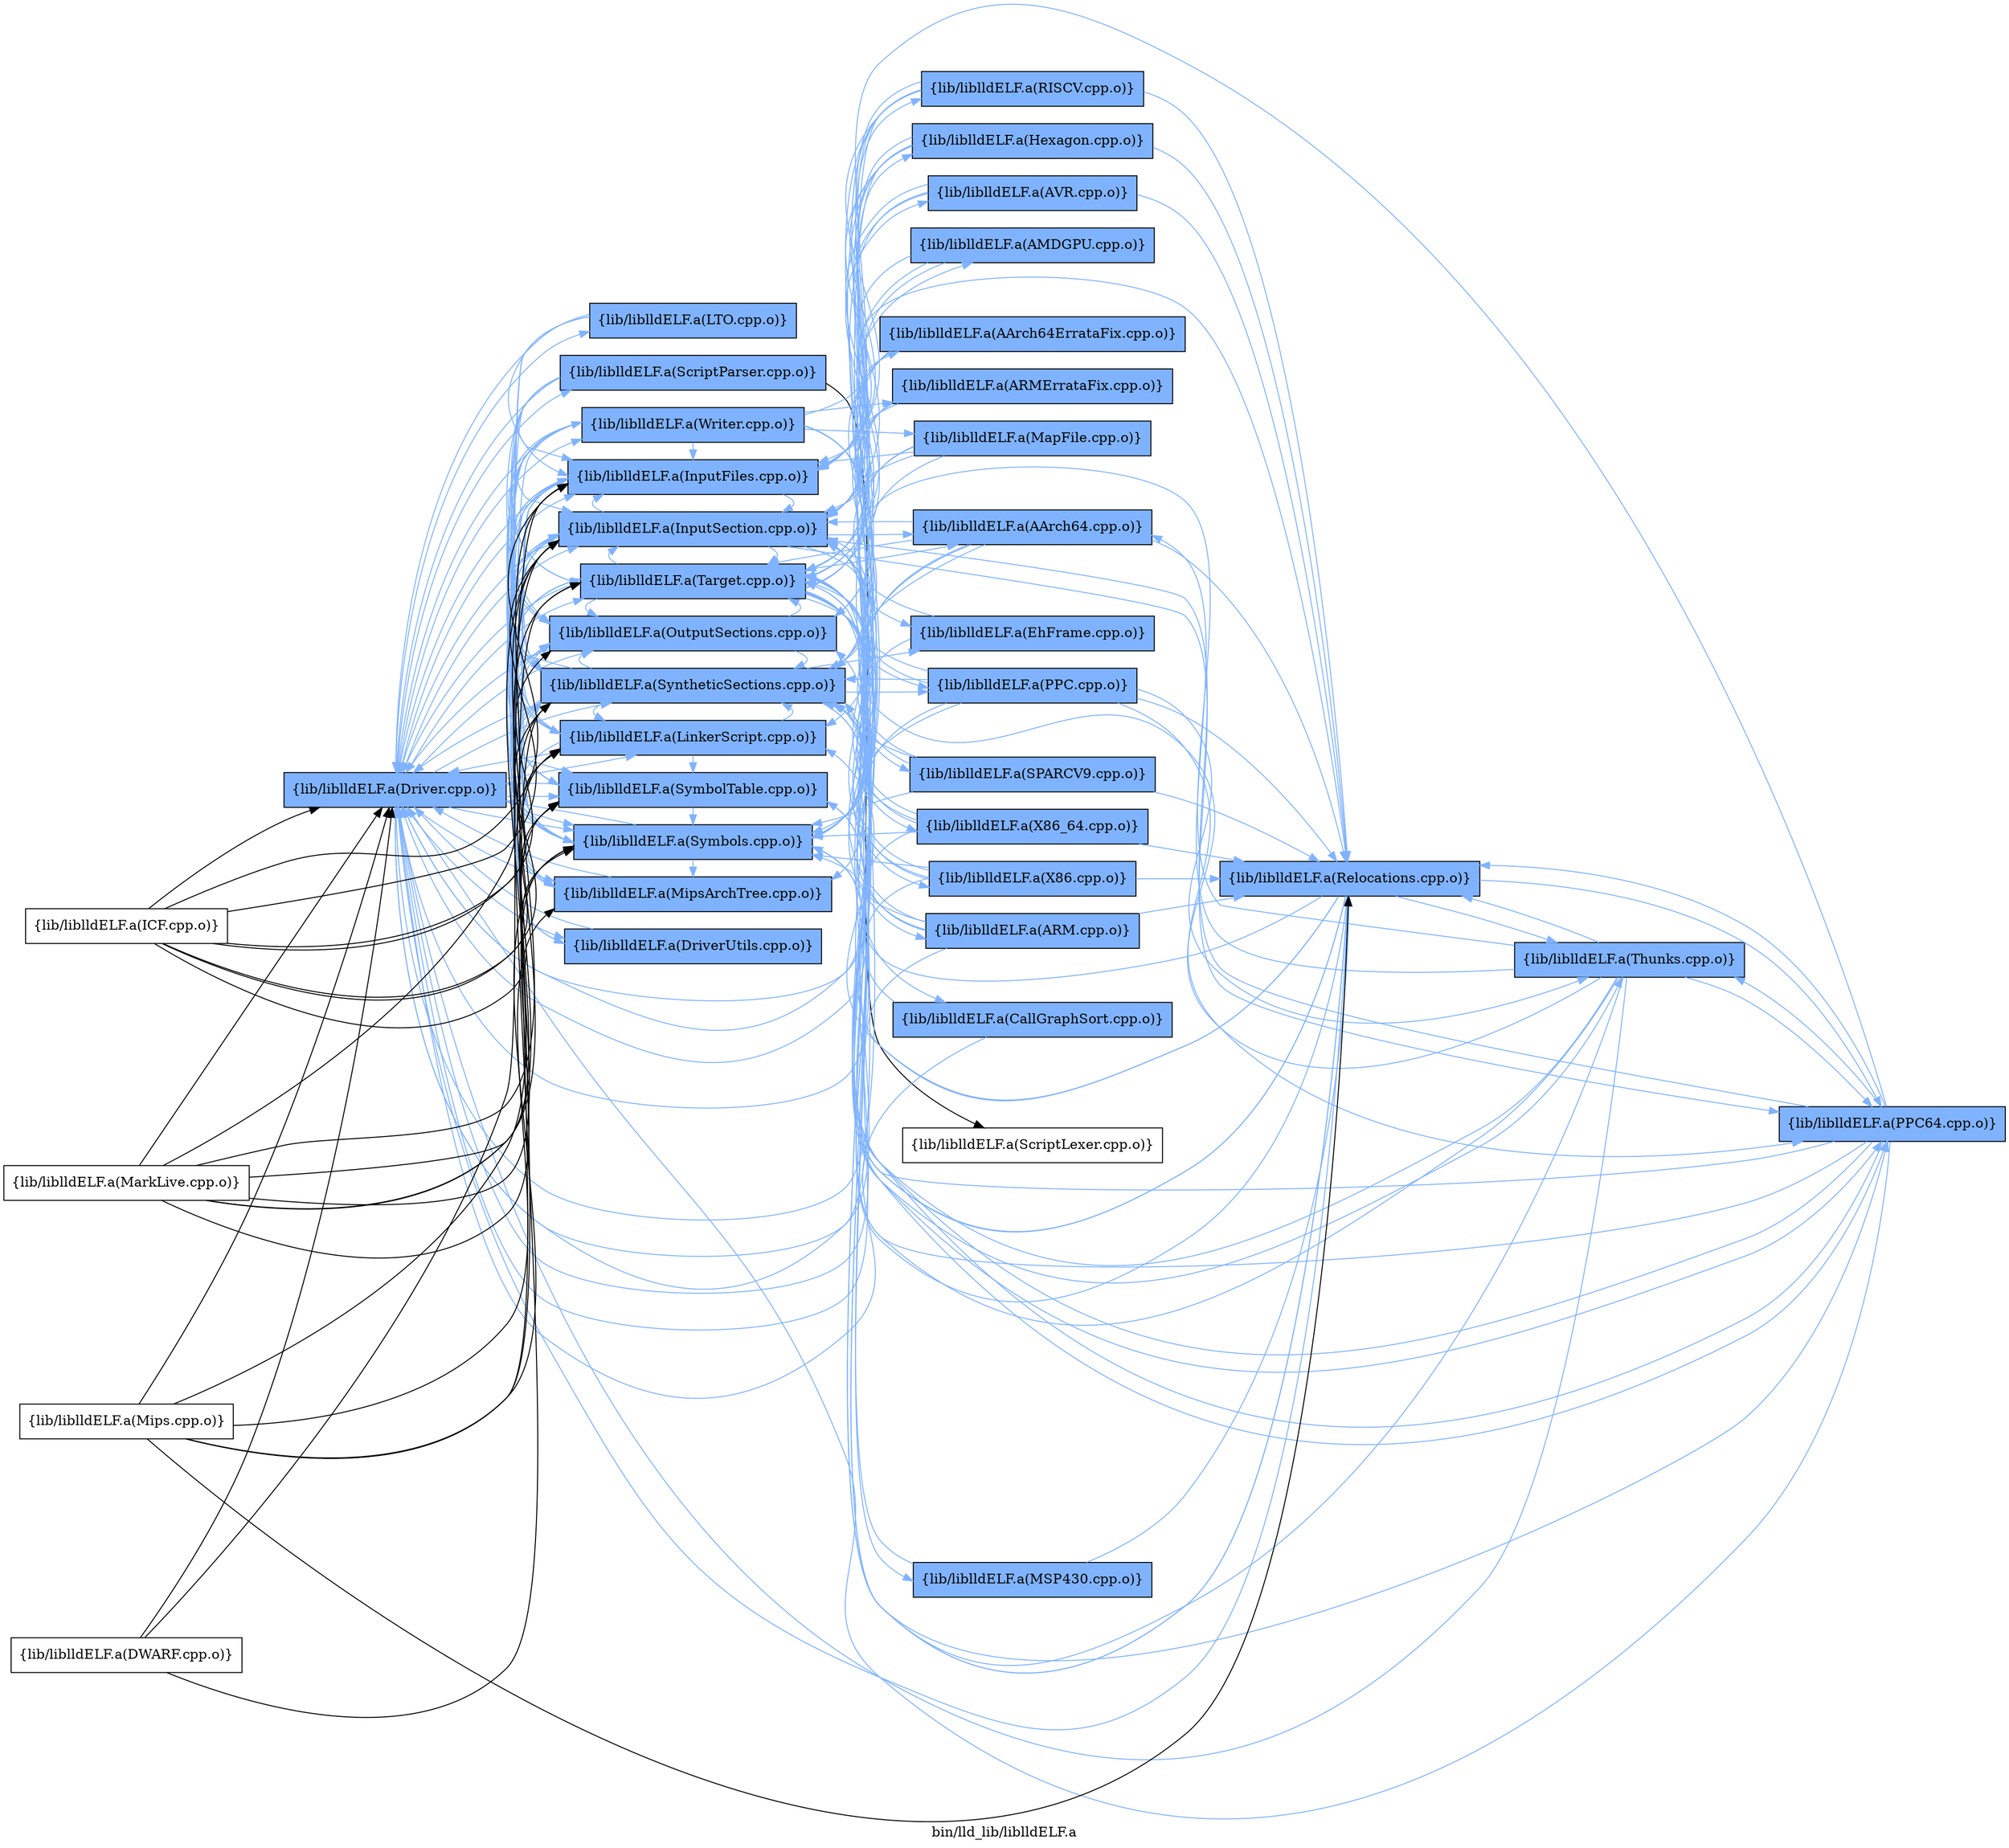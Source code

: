 digraph "bin/lld_lib/liblldELF.a" {
	label="bin/lld_lib/liblldELF.a";
	rankdir=LR;
	{ rank=same; Node0x5653e519f1d8;  }
	{ rank=same; Node0x5653e518f7d8; Node0x5653e5191268; Node0x5653e519e008; Node0x5653e519b0d8; Node0x5653e5199508; Node0x5653e5189d88; Node0x5653e5188d98; Node0x5653e5187d58; Node0x5653e51913f8; Node0x5653e518f2d8; Node0x5653e518f148; Node0x5653e5189c48; Node0x5653e51962b8;  }

	Node0x5653e519f1d8 [shape=record,shape=box,group=1,style=filled,fillcolor="0.600000 0.5 1",label="{lib/liblldELF.a(Driver.cpp.o)}"];
	Node0x5653e519f1d8 -> Node0x5653e518f7d8[color="0.600000 0.5 1"];
	Node0x5653e519f1d8 -> Node0x5653e5191268[color="0.600000 0.5 1"];
	Node0x5653e519f1d8 -> Node0x5653e519e008[color="0.600000 0.5 1"];
	Node0x5653e519f1d8 -> Node0x5653e519b0d8[color="0.600000 0.5 1"];
	Node0x5653e519f1d8 -> Node0x5653e5199508[color="0.600000 0.5 1"];
	Node0x5653e519f1d8 -> Node0x5653e5189d88[color="0.600000 0.5 1"];
	Node0x5653e519f1d8 -> Node0x5653e5188d98[color="0.600000 0.5 1"];
	Node0x5653e519f1d8 -> Node0x5653e5187d58[color="0.600000 0.5 1"];
	Node0x5653e519f1d8 -> Node0x5653e51913f8[color="0.600000 0.5 1"];
	Node0x5653e519f1d8 -> Node0x5653e518f2d8[color="0.600000 0.5 1"];
	Node0x5653e519f1d8 -> Node0x5653e518f148[color="0.600000 0.5 1"];
	Node0x5653e519f1d8 -> Node0x5653e5189c48[color="0.600000 0.5 1"];
	Node0x5653e519f1d8 -> Node0x5653e51962b8[color="0.600000 0.5 1"];
	Node0x5653e518f7d8 [shape=record,shape=box,group=1,style=filled,fillcolor="0.600000 0.5 1",label="{lib/liblldELF.a(DriverUtils.cpp.o)}"];
	Node0x5653e518f7d8 -> Node0x5653e519f1d8[color="0.600000 0.5 1"];
	Node0x5653e5191268 [shape=record,shape=box,group=1,style=filled,fillcolor="0.600000 0.5 1",label="{lib/liblldELF.a(InputFiles.cpp.o)}"];
	Node0x5653e5191268 -> Node0x5653e518f7d8[color="0.600000 0.5 1"];
	Node0x5653e5191268 -> Node0x5653e519f1d8[color="0.600000 0.5 1"];
	Node0x5653e5191268 -> Node0x5653e519e008[color="0.600000 0.5 1"];
	Node0x5653e5191268 -> Node0x5653e519b0d8[color="0.600000 0.5 1"];
	Node0x5653e5191268 -> Node0x5653e51913f8[color="0.600000 0.5 1"];
	Node0x5653e5191268 -> Node0x5653e518f2d8[color="0.600000 0.5 1"];
	Node0x5653e5191268 -> Node0x5653e518f148[color="0.600000 0.5 1"];
	Node0x5653e519e008 [shape=record,shape=box,group=1,style=filled,fillcolor="0.600000 0.5 1",label="{lib/liblldELF.a(MipsArchTree.cpp.o)}"];
	Node0x5653e519e008 -> Node0x5653e5191268[color="0.600000 0.5 1"];
	Node0x5653e519e008 -> Node0x5653e519f1d8[color="0.600000 0.5 1"];
	Node0x5653e519b0d8 [shape=record,shape=box,group=1,style=filled,fillcolor="0.600000 0.5 1",label="{lib/liblldELF.a(InputSection.cpp.o)}"];
	Node0x5653e519b0d8 -> Node0x5653e5191268[color="0.600000 0.5 1"];
	Node0x5653e519b0d8 -> Node0x5653e519f1d8[color="0.600000 0.5 1"];
	Node0x5653e519b0d8 -> Node0x5653e519ab38[color="0.600000 0.5 1"];
	Node0x5653e519b0d8 -> Node0x5653e5199918[color="0.600000 0.5 1"];
	Node0x5653e519b0d8 -> Node0x5653e5199238[color="0.600000 0.5 1"];
	Node0x5653e519b0d8 -> Node0x5653e5188d98[color="0.600000 0.5 1"];
	Node0x5653e519b0d8 -> Node0x5653e51913f8[color="0.600000 0.5 1"];
	Node0x5653e519b0d8 -> Node0x5653e518f2d8[color="0.600000 0.5 1"];
	Node0x5653e519b0d8 -> Node0x5653e518f148[color="0.600000 0.5 1"];
	Node0x5653e519b0d8 -> Node0x5653e5189c48[color="0.600000 0.5 1"];
	Node0x5653e5199508 [shape=record,shape=box,group=1,style=filled,fillcolor="0.600000 0.5 1",label="{lib/liblldELF.a(LTO.cpp.o)}"];
	Node0x5653e5199508 -> Node0x5653e5191268[color="0.600000 0.5 1"];
	Node0x5653e5199508 -> Node0x5653e519f1d8[color="0.600000 0.5 1"];
	Node0x5653e5199508 -> Node0x5653e51913f8[color="0.600000 0.5 1"];
	Node0x5653e5199508 -> Node0x5653e518f2d8[color="0.600000 0.5 1"];
	Node0x5653e5189d88 [shape=record,shape=box,group=1,style=filled,fillcolor="0.600000 0.5 1",label="{lib/liblldELF.a(LinkerScript.cpp.o)}"];
	Node0x5653e5189d88 -> Node0x5653e5191268[color="0.600000 0.5 1"];
	Node0x5653e5189d88 -> Node0x5653e519f1d8[color="0.600000 0.5 1"];
	Node0x5653e5189d88 -> Node0x5653e519b0d8[color="0.600000 0.5 1"];
	Node0x5653e5189d88 -> Node0x5653e5188d98[color="0.600000 0.5 1"];
	Node0x5653e5189d88 -> Node0x5653e51913f8[color="0.600000 0.5 1"];
	Node0x5653e5189d88 -> Node0x5653e518f2d8[color="0.600000 0.5 1"];
	Node0x5653e5189d88 -> Node0x5653e518f148[color="0.600000 0.5 1"];
	Node0x5653e5189d88 -> Node0x5653e5189c48[color="0.600000 0.5 1"];
	Node0x5653e5189d88 -> Node0x5653e51962b8[color="0.600000 0.5 1"];
	Node0x5653e5188d98 [shape=record,shape=box,group=1,style=filled,fillcolor="0.600000 0.5 1",label="{lib/liblldELF.a(OutputSections.cpp.o)}"];
	Node0x5653e5188d98 -> Node0x5653e519f1d8[color="0.600000 0.5 1"];
	Node0x5653e5188d98 -> Node0x5653e519b0d8[color="0.600000 0.5 1"];
	Node0x5653e5188d98 -> Node0x5653e5189d88[color="0.600000 0.5 1"];
	Node0x5653e5188d98 -> Node0x5653e518f148[color="0.600000 0.5 1"];
	Node0x5653e5188d98 -> Node0x5653e5189c48[color="0.600000 0.5 1"];
	Node0x5653e5187d58 [shape=record,shape=box,group=1,style=filled,fillcolor="0.600000 0.5 1",label="{lib/liblldELF.a(ScriptParser.cpp.o)}"];
	Node0x5653e5187d58 -> Node0x5653e518f7d8[color="0.600000 0.5 1"];
	Node0x5653e5187d58 -> Node0x5653e5191268[color="0.600000 0.5 1"];
	Node0x5653e5187d58 -> Node0x5653e519f1d8[color="0.600000 0.5 1"];
	Node0x5653e5187d58 -> Node0x5653e5189d88[color="0.600000 0.5 1"];
	Node0x5653e5187d58 -> Node0x5653e5188d98[color="0.600000 0.5 1"];
	Node0x5653e5187d58 -> Node0x5653e5190598;
	Node0x5653e5187d58 -> Node0x5653e51913f8[color="0.600000 0.5 1"];
	Node0x5653e5187d58 -> Node0x5653e5189c48[color="0.600000 0.5 1"];
	Node0x5653e51913f8 [shape=record,shape=box,group=1,style=filled,fillcolor="0.600000 0.5 1",label="{lib/liblldELF.a(SymbolTable.cpp.o)}"];
	Node0x5653e51913f8 -> Node0x5653e519f1d8[color="0.600000 0.5 1"];
	Node0x5653e51913f8 -> Node0x5653e518f2d8[color="0.600000 0.5 1"];
	Node0x5653e518f2d8 [shape=record,shape=box,group=1,style=filled,fillcolor="0.600000 0.5 1",label="{lib/liblldELF.a(Symbols.cpp.o)}"];
	Node0x5653e518f2d8 -> Node0x5653e5191268[color="0.600000 0.5 1"];
	Node0x5653e518f2d8 -> Node0x5653e519f1d8[color="0.600000 0.5 1"];
	Node0x5653e518f2d8 -> Node0x5653e519e008[color="0.600000 0.5 1"];
	Node0x5653e518f2d8 -> Node0x5653e519b0d8[color="0.600000 0.5 1"];
	Node0x5653e518f2d8 -> Node0x5653e5188d98[color="0.600000 0.5 1"];
	Node0x5653e518f2d8 -> Node0x5653e518f148[color="0.600000 0.5 1"];
	Node0x5653e518f2d8 -> Node0x5653e5189c48[color="0.600000 0.5 1"];
	Node0x5653e518f148 [shape=record,shape=box,group=1,style=filled,fillcolor="0.600000 0.5 1",label="{lib/liblldELF.a(SyntheticSections.cpp.o)}"];
	Node0x5653e518f148 -> Node0x5653e5191268[color="0.600000 0.5 1"];
	Node0x5653e518f148 -> Node0x5653e519f1d8[color="0.600000 0.5 1"];
	Node0x5653e518f148 -> Node0x5653e519e008[color="0.600000 0.5 1"];
	Node0x5653e518f148 -> Node0x5653e519b0d8[color="0.600000 0.5 1"];
	Node0x5653e518f148 -> Node0x5653e5199918[color="0.600000 0.5 1"];
	Node0x5653e518f148 -> Node0x5653e5199238[color="0.600000 0.5 1"];
	Node0x5653e518f148 -> Node0x5653e5189d88[color="0.600000 0.5 1"];
	Node0x5653e518f148 -> Node0x5653e5188d98[color="0.600000 0.5 1"];
	Node0x5653e518f148 -> Node0x5653e51913f8[color="0.600000 0.5 1"];
	Node0x5653e518f148 -> Node0x5653e518f2d8[color="0.600000 0.5 1"];
	Node0x5653e518f148 -> Node0x5653e518f8c8[color="0.600000 0.5 1"];
	Node0x5653e518f148 -> Node0x5653e5189c48[color="0.600000 0.5 1"];
	Node0x5653e518f148 -> Node0x5653e5195958[color="0.600000 0.5 1"];
	Node0x5653e5189c48 [shape=record,shape=box,group=1,style=filled,fillcolor="0.600000 0.5 1",label="{lib/liblldELF.a(Target.cpp.o)}"];
	Node0x5653e5189c48 -> Node0x5653e519f1d8[color="0.600000 0.5 1"];
	Node0x5653e5189c48 -> Node0x5653e519b0d8[color="0.600000 0.5 1"];
	Node0x5653e5189c48 -> Node0x5653e519ab38[color="0.600000 0.5 1"];
	Node0x5653e5189c48 -> Node0x5653e5199918[color="0.600000 0.5 1"];
	Node0x5653e5189c48 -> Node0x5653e5188d98[color="0.600000 0.5 1"];
	Node0x5653e5189c48 -> Node0x5653e518f8c8[color="0.600000 0.5 1"];
	Node0x5653e5189c48 -> Node0x5653e51893d8[color="0.600000 0.5 1"];
	Node0x5653e5189c48 -> Node0x5653e51878f8[color="0.600000 0.5 1"];
	Node0x5653e5189c48 -> Node0x5653e5188898[color="0.600000 0.5 1"];
	Node0x5653e5189c48 -> Node0x5653e5188168[color="0.600000 0.5 1"];
	Node0x5653e5189c48 -> Node0x5653e5193658[color="0.600000 0.5 1"];
	Node0x5653e5189c48 -> Node0x5653e5191678[color="0.600000 0.5 1"];
	Node0x5653e5189c48 -> Node0x5653e5191c68[color="0.600000 0.5 1"];
	Node0x5653e5189c48 -> Node0x5653e51923e8[color="0.600000 0.5 1"];
	Node0x5653e5189c48 -> Node0x5653e5195228[color="0.600000 0.5 1"];
	Node0x5653e51962b8 [shape=record,shape=box,group=1,style=filled,fillcolor="0.600000 0.5 1",label="{lib/liblldELF.a(Writer.cpp.o)}"];
	Node0x5653e51962b8 -> Node0x5653e5191268[color="0.600000 0.5 1"];
	Node0x5653e51962b8 -> Node0x5653e519f1d8[color="0.600000 0.5 1"];
	Node0x5653e51962b8 -> Node0x5653e519b0d8[color="0.600000 0.5 1"];
	Node0x5653e51962b8 -> Node0x5653e5199918[color="0.600000 0.5 1"];
	Node0x5653e51962b8 -> Node0x5653e5189d88[color="0.600000 0.5 1"];
	Node0x5653e51962b8 -> Node0x5653e5188d98[color="0.600000 0.5 1"];
	Node0x5653e51962b8 -> Node0x5653e5188208[color="0.600000 0.5 1"];
	Node0x5653e51962b8 -> Node0x5653e51913f8[color="0.600000 0.5 1"];
	Node0x5653e51962b8 -> Node0x5653e518f2d8[color="0.600000 0.5 1"];
	Node0x5653e51962b8 -> Node0x5653e518f148[color="0.600000 0.5 1"];
	Node0x5653e51962b8 -> Node0x5653e5189c48[color="0.600000 0.5 1"];
	Node0x5653e51962b8 -> Node0x5653e51949b8[color="0.600000 0.5 1"];
	Node0x5653e51962b8 -> Node0x5653e5195188[color="0.600000 0.5 1"];
	Node0x5653e51962b8 -> Node0x5653e5197c08[color="0.600000 0.5 1"];
	Node0x5653e51962b8 -> Node0x5653e51a6488[color="0.600000 0.5 1"];
	Node0x5653e518f738 [shape=record,shape=box,group=0,label="{lib/liblldELF.a(ICF.cpp.o)}"];
	Node0x5653e518f738 -> Node0x5653e5191268;
	Node0x5653e518f738 -> Node0x5653e519f1d8;
	Node0x5653e518f738 -> Node0x5653e519b0d8;
	Node0x5653e518f738 -> Node0x5653e5189d88;
	Node0x5653e518f738 -> Node0x5653e5188d98;
	Node0x5653e518f738 -> Node0x5653e51913f8;
	Node0x5653e518f738 -> Node0x5653e518f2d8;
	Node0x5653e518f738 -> Node0x5653e518f148;
	Node0x5653e5191088 [shape=record,shape=box,group=0,label="{lib/liblldELF.a(DWARF.cpp.o)}"];
	Node0x5653e5191088 -> Node0x5653e5191268;
	Node0x5653e5191088 -> Node0x5653e519f1d8;
	Node0x5653e5191088 -> Node0x5653e519b0d8;
	Node0x5653e519ab38 [shape=record,shape=box,group=1,style=filled,fillcolor="0.600000 0.5 1",label="{lib/liblldELF.a(AArch64.cpp.o)}"];
	Node0x5653e519ab38 -> Node0x5653e519f1d8[color="0.600000 0.5 1"];
	Node0x5653e519ab38 -> Node0x5653e519b0d8[color="0.600000 0.5 1"];
	Node0x5653e519ab38 -> Node0x5653e5188208[color="0.600000 0.5 1"];
	Node0x5653e519ab38 -> Node0x5653e518f2d8[color="0.600000 0.5 1"];
	Node0x5653e519ab38 -> Node0x5653e518f148[color="0.600000 0.5 1"];
	Node0x5653e519ab38 -> Node0x5653e5189c48[color="0.600000 0.5 1"];
	Node0x5653e5199918 [shape=record,shape=box,group=1,style=filled,fillcolor="0.600000 0.5 1",label="{lib/liblldELF.a(PPC64.cpp.o)}"];
	Node0x5653e5199918 -> Node0x5653e5191268[color="0.600000 0.5 1"];
	Node0x5653e5199918 -> Node0x5653e519f1d8[color="0.600000 0.5 1"];
	Node0x5653e5199918 -> Node0x5653e519b0d8[color="0.600000 0.5 1"];
	Node0x5653e5199918 -> Node0x5653e5188208[color="0.600000 0.5 1"];
	Node0x5653e5199918 -> Node0x5653e51913f8[color="0.600000 0.5 1"];
	Node0x5653e5199918 -> Node0x5653e518f2d8[color="0.600000 0.5 1"];
	Node0x5653e5199918 -> Node0x5653e518f148[color="0.600000 0.5 1"];
	Node0x5653e5199918 -> Node0x5653e5189c48[color="0.600000 0.5 1"];
	Node0x5653e5199918 -> Node0x5653e5195958[color="0.600000 0.5 1"];
	Node0x5653e5199238 [shape=record,shape=box,group=1,style=filled,fillcolor="0.600000 0.5 1",label="{lib/liblldELF.a(EhFrame.cpp.o)}"];
	Node0x5653e5199238 -> Node0x5653e519f1d8[color="0.600000 0.5 1"];
	Node0x5653e5199238 -> Node0x5653e519b0d8[color="0.600000 0.5 1"];
	Node0x5653e5188208 [shape=record,shape=box,group=1,style=filled,fillcolor="0.600000 0.5 1",label="{lib/liblldELF.a(Relocations.cpp.o)}"];
	Node0x5653e5188208 -> Node0x5653e5191268[color="0.600000 0.5 1"];
	Node0x5653e5188208 -> Node0x5653e519f1d8[color="0.600000 0.5 1"];
	Node0x5653e5188208 -> Node0x5653e519b0d8[color="0.600000 0.5 1"];
	Node0x5653e5188208 -> Node0x5653e5199918[color="0.600000 0.5 1"];
	Node0x5653e5188208 -> Node0x5653e5189d88[color="0.600000 0.5 1"];
	Node0x5653e5188208 -> Node0x5653e5188d98[color="0.600000 0.5 1"];
	Node0x5653e5188208 -> Node0x5653e51913f8[color="0.600000 0.5 1"];
	Node0x5653e5188208 -> Node0x5653e518f2d8[color="0.600000 0.5 1"];
	Node0x5653e5188208 -> Node0x5653e518f148[color="0.600000 0.5 1"];
	Node0x5653e5188208 -> Node0x5653e5189c48[color="0.600000 0.5 1"];
	Node0x5653e5188208 -> Node0x5653e5195958[color="0.600000 0.5 1"];
	Node0x5653e5195958 [shape=record,shape=box,group=1,style=filled,fillcolor="0.600000 0.5 1",label="{lib/liblldELF.a(Thunks.cpp.o)}"];
	Node0x5653e5195958 -> Node0x5653e519f1d8[color="0.600000 0.5 1"];
	Node0x5653e5195958 -> Node0x5653e519e008[color="0.600000 0.5 1"];
	Node0x5653e5195958 -> Node0x5653e519b0d8[color="0.600000 0.5 1"];
	Node0x5653e5195958 -> Node0x5653e519ab38[color="0.600000 0.5 1"];
	Node0x5653e5195958 -> Node0x5653e5199918[color="0.600000 0.5 1"];
	Node0x5653e5195958 -> Node0x5653e5188208[color="0.600000 0.5 1"];
	Node0x5653e5195958 -> Node0x5653e518f2d8[color="0.600000 0.5 1"];
	Node0x5653e5195958 -> Node0x5653e518f148[color="0.600000 0.5 1"];
	Node0x5653e5195958 -> Node0x5653e5189c48[color="0.600000 0.5 1"];
	Node0x5653e5189108 [shape=record,shape=box,group=0,label="{lib/liblldELF.a(MarkLive.cpp.o)}"];
	Node0x5653e5189108 -> Node0x5653e5191268;
	Node0x5653e5189108 -> Node0x5653e519f1d8;
	Node0x5653e5189108 -> Node0x5653e519b0d8;
	Node0x5653e5189108 -> Node0x5653e5189d88;
	Node0x5653e5189108 -> Node0x5653e51913f8;
	Node0x5653e5189108 -> Node0x5653e518f2d8;
	Node0x5653e5189108 -> Node0x5653e518f148;
	Node0x5653e5189108 -> Node0x5653e5189c48;
	Node0x5653e5190598 [shape=record,shape=box,group=0,label="{lib/liblldELF.a(ScriptLexer.cpp.o)}"];
	Node0x5653e518f8c8 [shape=record,shape=box,group=1,style=filled,fillcolor="0.600000 0.5 1",label="{lib/liblldELF.a(PPC.cpp.o)}"];
	Node0x5653e518f8c8 -> Node0x5653e519f1d8[color="0.600000 0.5 1"];
	Node0x5653e518f8c8 -> Node0x5653e519b0d8[color="0.600000 0.5 1"];
	Node0x5653e518f8c8 -> Node0x5653e5199918[color="0.600000 0.5 1"];
	Node0x5653e518f8c8 -> Node0x5653e5188208[color="0.600000 0.5 1"];
	Node0x5653e518f8c8 -> Node0x5653e518f2d8[color="0.600000 0.5 1"];
	Node0x5653e518f8c8 -> Node0x5653e518f148[color="0.600000 0.5 1"];
	Node0x5653e518f8c8 -> Node0x5653e5189c48[color="0.600000 0.5 1"];
	Node0x5653e518f8c8 -> Node0x5653e5195958[color="0.600000 0.5 1"];
	Node0x5653e51890b8 [shape=record,shape=box,group=0,label="{lib/liblldELF.a(Mips.cpp.o)}"];
	Node0x5653e51890b8 -> Node0x5653e519f1d8;
	Node0x5653e51890b8 -> Node0x5653e519e008;
	Node0x5653e51890b8 -> Node0x5653e519b0d8;
	Node0x5653e51890b8 -> Node0x5653e5188208;
	Node0x5653e51890b8 -> Node0x5653e518f2d8;
	Node0x5653e51890b8 -> Node0x5653e518f148;
	Node0x5653e51890b8 -> Node0x5653e5189c48;
	Node0x5653e51893d8 [shape=record,shape=box,group=1,style=filled,fillcolor="0.600000 0.5 1",label="{lib/liblldELF.a(RISCV.cpp.o)}"];
	Node0x5653e51893d8 -> Node0x5653e5191268[color="0.600000 0.5 1"];
	Node0x5653e51893d8 -> Node0x5653e519f1d8[color="0.600000 0.5 1"];
	Node0x5653e51893d8 -> Node0x5653e519b0d8[color="0.600000 0.5 1"];
	Node0x5653e51893d8 -> Node0x5653e5188208[color="0.600000 0.5 1"];
	Node0x5653e51893d8 -> Node0x5653e518f2d8[color="0.600000 0.5 1"];
	Node0x5653e51893d8 -> Node0x5653e518f148[color="0.600000 0.5 1"];
	Node0x5653e51893d8 -> Node0x5653e5189c48[color="0.600000 0.5 1"];
	Node0x5653e51878f8 [shape=record,shape=box,group=1,style=filled,fillcolor="0.600000 0.5 1",label="{lib/liblldELF.a(Hexagon.cpp.o)}"];
	Node0x5653e51878f8 -> Node0x5653e5191268[color="0.600000 0.5 1"];
	Node0x5653e51878f8 -> Node0x5653e519f1d8[color="0.600000 0.5 1"];
	Node0x5653e51878f8 -> Node0x5653e519b0d8[color="0.600000 0.5 1"];
	Node0x5653e51878f8 -> Node0x5653e5188208[color="0.600000 0.5 1"];
	Node0x5653e51878f8 -> Node0x5653e518f2d8[color="0.600000 0.5 1"];
	Node0x5653e51878f8 -> Node0x5653e518f148[color="0.600000 0.5 1"];
	Node0x5653e51878f8 -> Node0x5653e5189c48[color="0.600000 0.5 1"];
	Node0x5653e5188898 [shape=record,shape=box,group=1,style=filled,fillcolor="0.600000 0.5 1",label="{lib/liblldELF.a(SPARCV9.cpp.o)}"];
	Node0x5653e5188898 -> Node0x5653e519b0d8[color="0.600000 0.5 1"];
	Node0x5653e5188898 -> Node0x5653e5188208[color="0.600000 0.5 1"];
	Node0x5653e5188898 -> Node0x5653e518f2d8[color="0.600000 0.5 1"];
	Node0x5653e5188898 -> Node0x5653e518f148[color="0.600000 0.5 1"];
	Node0x5653e5188898 -> Node0x5653e5189c48[color="0.600000 0.5 1"];
	Node0x5653e5188168 [shape=record,shape=box,group=1,style=filled,fillcolor="0.600000 0.5 1",label="{lib/liblldELF.a(X86_64.cpp.o)}"];
	Node0x5653e5188168 -> Node0x5653e519f1d8[color="0.600000 0.5 1"];
	Node0x5653e5188168 -> Node0x5653e519b0d8[color="0.600000 0.5 1"];
	Node0x5653e5188168 -> Node0x5653e5188208[color="0.600000 0.5 1"];
	Node0x5653e5188168 -> Node0x5653e518f2d8[color="0.600000 0.5 1"];
	Node0x5653e5188168 -> Node0x5653e518f148[color="0.600000 0.5 1"];
	Node0x5653e5188168 -> Node0x5653e5189c48[color="0.600000 0.5 1"];
	Node0x5653e5193658 [shape=record,shape=box,group=1,style=filled,fillcolor="0.600000 0.5 1",label="{lib/liblldELF.a(X86.cpp.o)}"];
	Node0x5653e5193658 -> Node0x5653e519f1d8[color="0.600000 0.5 1"];
	Node0x5653e5193658 -> Node0x5653e519b0d8[color="0.600000 0.5 1"];
	Node0x5653e5193658 -> Node0x5653e5188208[color="0.600000 0.5 1"];
	Node0x5653e5193658 -> Node0x5653e518f2d8[color="0.600000 0.5 1"];
	Node0x5653e5193658 -> Node0x5653e518f148[color="0.600000 0.5 1"];
	Node0x5653e5193658 -> Node0x5653e5189c48[color="0.600000 0.5 1"];
	Node0x5653e5191678 [shape=record,shape=box,group=1,style=filled,fillcolor="0.600000 0.5 1",label="{lib/liblldELF.a(ARM.cpp.o)}"];
	Node0x5653e5191678 -> Node0x5653e519f1d8[color="0.600000 0.5 1"];
	Node0x5653e5191678 -> Node0x5653e519b0d8[color="0.600000 0.5 1"];
	Node0x5653e5191678 -> Node0x5653e5188208[color="0.600000 0.5 1"];
	Node0x5653e5191678 -> Node0x5653e518f2d8[color="0.600000 0.5 1"];
	Node0x5653e5191678 -> Node0x5653e518f148[color="0.600000 0.5 1"];
	Node0x5653e5191678 -> Node0x5653e5189c48[color="0.600000 0.5 1"];
	Node0x5653e5191c68 [shape=record,shape=box,group=1,style=filled,fillcolor="0.600000 0.5 1",label="{lib/liblldELF.a(MSP430.cpp.o)}"];
	Node0x5653e5191c68 -> Node0x5653e5188208[color="0.600000 0.5 1"];
	Node0x5653e5191c68 -> Node0x5653e5189c48[color="0.600000 0.5 1"];
	Node0x5653e51923e8 [shape=record,shape=box,group=1,style=filled,fillcolor="0.600000 0.5 1",label="{lib/liblldELF.a(AVR.cpp.o)}"];
	Node0x5653e51923e8 -> Node0x5653e5191268[color="0.600000 0.5 1"];
	Node0x5653e51923e8 -> Node0x5653e5188208[color="0.600000 0.5 1"];
	Node0x5653e51923e8 -> Node0x5653e518f2d8[color="0.600000 0.5 1"];
	Node0x5653e51923e8 -> Node0x5653e5189c48[color="0.600000 0.5 1"];
	Node0x5653e5195228 [shape=record,shape=box,group=1,style=filled,fillcolor="0.600000 0.5 1",label="{lib/liblldELF.a(AMDGPU.cpp.o)}"];
	Node0x5653e5195228 -> Node0x5653e5191268[color="0.600000 0.5 1"];
	Node0x5653e5195228 -> Node0x5653e518f2d8[color="0.600000 0.5 1"];
	Node0x5653e5195228 -> Node0x5653e5189c48[color="0.600000 0.5 1"];
	Node0x5653e51949b8 [shape=record,shape=box,group=1,style=filled,fillcolor="0.600000 0.5 1",label="{lib/liblldELF.a(CallGraphSort.cpp.o)}"];
	Node0x5653e51949b8 -> Node0x5653e519f1d8[color="0.600000 0.5 1"];
	Node0x5653e51949b8 -> Node0x5653e519b0d8[color="0.600000 0.5 1"];
	Node0x5653e5195188 [shape=record,shape=box,group=1,style=filled,fillcolor="0.600000 0.5 1",label="{lib/liblldELF.a(AArch64ErrataFix.cpp.o)}"];
	Node0x5653e5195188 -> Node0x5653e5191268[color="0.600000 0.5 1"];
	Node0x5653e5195188 -> Node0x5653e519b0d8[color="0.600000 0.5 1"];
	Node0x5653e5195188 -> Node0x5653e5188d98[color="0.600000 0.5 1"];
	Node0x5653e5195188 -> Node0x5653e518f2d8[color="0.600000 0.5 1"];
	Node0x5653e5195188 -> Node0x5653e518f148[color="0.600000 0.5 1"];
	Node0x5653e5195188 -> Node0x5653e5189c48[color="0.600000 0.5 1"];
	Node0x5653e5197c08 [shape=record,shape=box,group=1,style=filled,fillcolor="0.600000 0.5 1",label="{lib/liblldELF.a(ARMErrataFix.cpp.o)}"];
	Node0x5653e5197c08 -> Node0x5653e5191268[color="0.600000 0.5 1"];
	Node0x5653e5197c08 -> Node0x5653e519b0d8[color="0.600000 0.5 1"];
	Node0x5653e5197c08 -> Node0x5653e5188d98[color="0.600000 0.5 1"];
	Node0x5653e5197c08 -> Node0x5653e518f2d8[color="0.600000 0.5 1"];
	Node0x5653e5197c08 -> Node0x5653e518f148[color="0.600000 0.5 1"];
	Node0x5653e5197c08 -> Node0x5653e5189c48[color="0.600000 0.5 1"];
	Node0x5653e51a6488 [shape=record,shape=box,group=1,style=filled,fillcolor="0.600000 0.5 1",label="{lib/liblldELF.a(MapFile.cpp.o)}"];
	Node0x5653e51a6488 -> Node0x5653e5191268[color="0.600000 0.5 1"];
	Node0x5653e51a6488 -> Node0x5653e519f1d8[color="0.600000 0.5 1"];
	Node0x5653e51a6488 -> Node0x5653e519b0d8[color="0.600000 0.5 1"];
	Node0x5653e51a6488 -> Node0x5653e5189d88[color="0.600000 0.5 1"];
	Node0x5653e51a6488 -> Node0x5653e518f2d8[color="0.600000 0.5 1"];
}

